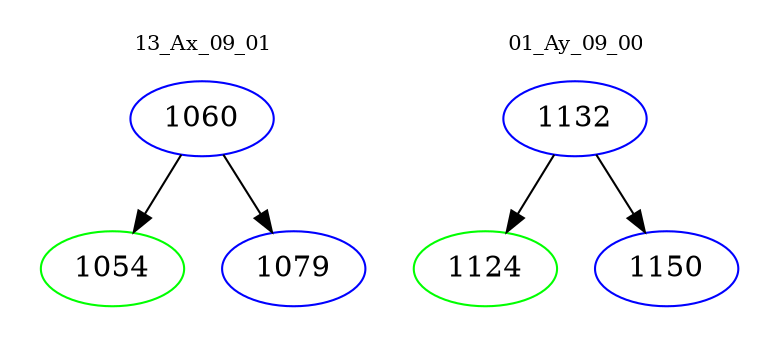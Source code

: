 digraph{
subgraph cluster_0 {
color = white
label = "13_Ax_09_01";
fontsize=10;
T0_1060 [label="1060", color="blue"]
T0_1060 -> T0_1054 [color="black"]
T0_1054 [label="1054", color="green"]
T0_1060 -> T0_1079 [color="black"]
T0_1079 [label="1079", color="blue"]
}
subgraph cluster_1 {
color = white
label = "01_Ay_09_00";
fontsize=10;
T1_1132 [label="1132", color="blue"]
T1_1132 -> T1_1124 [color="black"]
T1_1124 [label="1124", color="green"]
T1_1132 -> T1_1150 [color="black"]
T1_1150 [label="1150", color="blue"]
}
}
